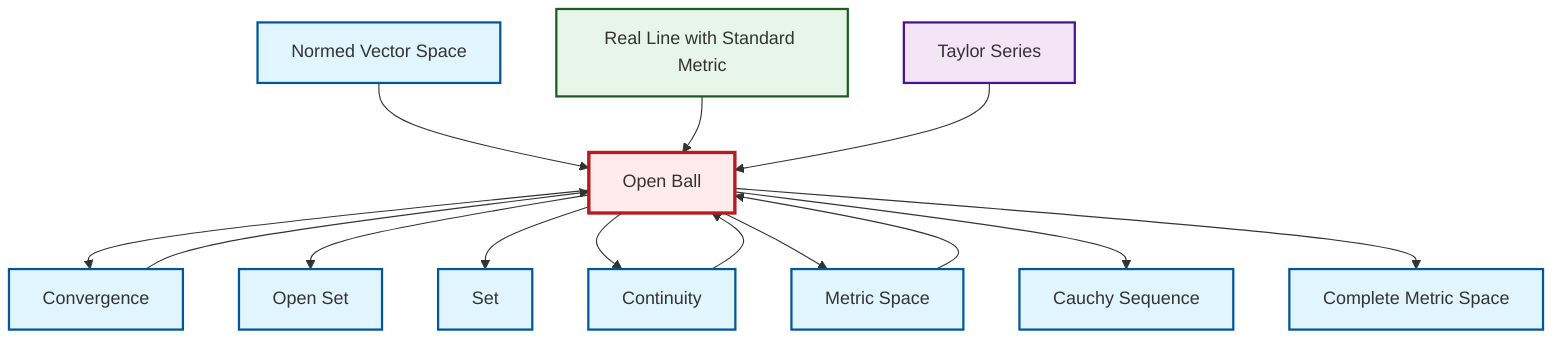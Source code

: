 graph TD
    classDef definition fill:#e1f5fe,stroke:#01579b,stroke-width:2px
    classDef theorem fill:#f3e5f5,stroke:#4a148c,stroke-width:2px
    classDef axiom fill:#fff3e0,stroke:#e65100,stroke-width:2px
    classDef example fill:#e8f5e9,stroke:#1b5e20,stroke-width:2px
    classDef current fill:#ffebee,stroke:#b71c1c,stroke-width:3px
    def-complete-metric-space["Complete Metric Space"]:::definition
    def-cauchy-sequence["Cauchy Sequence"]:::definition
    ex-real-line-metric["Real Line with Standard Metric"]:::example
    thm-taylor-series["Taylor Series"]:::theorem
    def-normed-vector-space["Normed Vector Space"]:::definition
    def-metric-space["Metric Space"]:::definition
    def-open-set["Open Set"]:::definition
    def-convergence["Convergence"]:::definition
    def-open-ball["Open Ball"]:::definition
    def-set["Set"]:::definition
    def-continuity["Continuity"]:::definition
    def-open-ball --> def-convergence
    def-open-ball --> def-open-set
    def-open-ball --> def-set
    def-normed-vector-space --> def-open-ball
    def-convergence --> def-open-ball
    def-open-ball --> def-continuity
    def-open-ball --> def-metric-space
    ex-real-line-metric --> def-open-ball
    def-metric-space --> def-open-ball
    def-continuity --> def-open-ball
    thm-taylor-series --> def-open-ball
    def-open-ball --> def-cauchy-sequence
    def-open-ball --> def-complete-metric-space
    class def-open-ball current